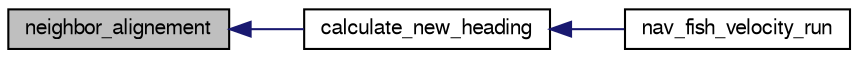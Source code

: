 digraph "neighbor_alignement"
{
  edge [fontname="FreeSans",fontsize="10",labelfontname="FreeSans",labelfontsize="10"];
  node [fontname="FreeSans",fontsize="10",shape=record];
  rankdir="LR";
  Node1 [label="neighbor_alignement",height=0.2,width=0.4,color="black", fillcolor="grey75", style="filled", fontcolor="black"];
  Node1 -> Node2 [dir="back",color="midnightblue",fontsize="10",style="solid",fontname="FreeSans"];
  Node2 [label="calculate_new_heading",height=0.2,width=0.4,color="black", fillcolor="white", style="filled",URL="$nav__fish_8c.html#aabac53beb17b84ea4474a72fb85e2abb",tooltip="calculates new variation of the heading for the uav based on current state "];
  Node2 -> Node3 [dir="back",color="midnightblue",fontsize="10",style="solid",fontname="FreeSans"];
  Node3 [label="nav_fish_velocity_run",height=0.2,width=0.4,color="black", fillcolor="white", style="filled",URL="$nav__fish_8h.html#ae25f7a8ee455c00944445f6b12b3a49f",tooltip="nav fish velocity run "];
}
